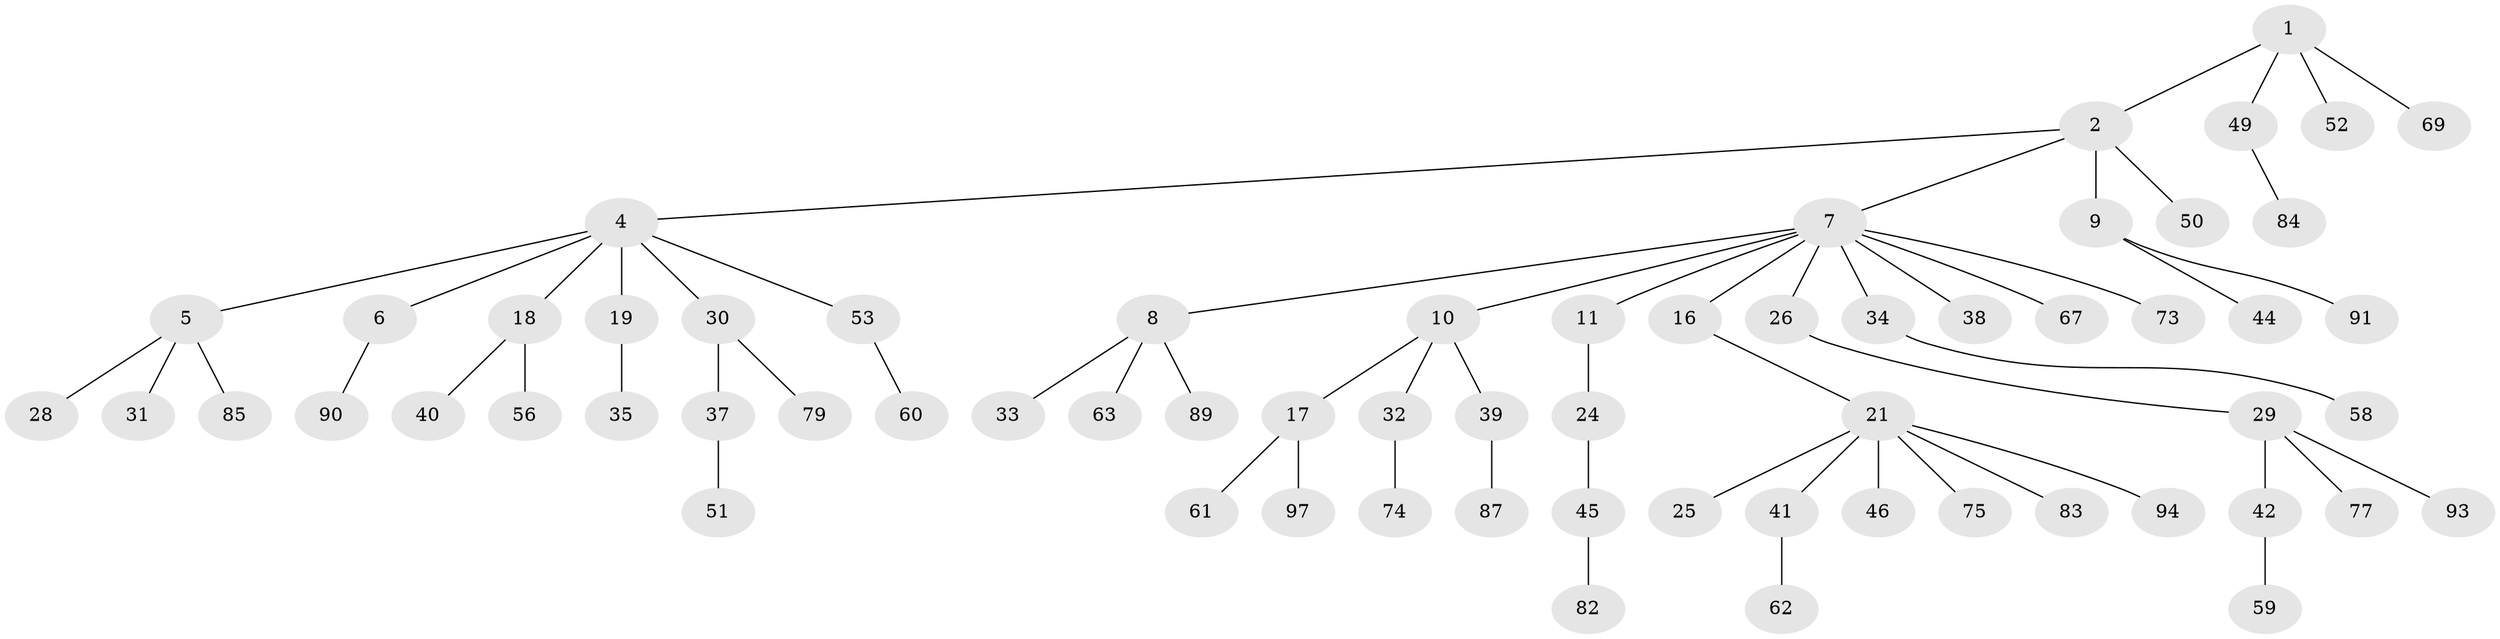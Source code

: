 // original degree distribution, {4: 0.09, 3: 0.11, 5: 0.02, 8: 0.01, 2: 0.28, 1: 0.48, 7: 0.01}
// Generated by graph-tools (version 1.1) at 2025/38/02/21/25 10:38:55]
// undirected, 65 vertices, 64 edges
graph export_dot {
graph [start="1"]
  node [color=gray90,style=filled];
  1 [super="+27"];
  2 [super="+3"];
  4 [super="+15"];
  5 [super="+23"];
  6 [super="+12"];
  7 [super="+14"];
  8 [super="+78"];
  9 [super="+13"];
  10 [super="+20"];
  11;
  16 [super="+70"];
  17 [super="+81"];
  18 [super="+22"];
  19;
  21 [super="+47"];
  24 [super="+36"];
  25;
  26 [super="+80"];
  28;
  29 [super="+66"];
  30 [super="+54"];
  31;
  32 [super="+64"];
  33;
  34 [super="+43"];
  35 [super="+100"];
  37;
  38 [super="+72"];
  39 [super="+99"];
  40;
  41 [super="+48"];
  42;
  44;
  45 [super="+55"];
  46;
  49 [super="+57"];
  50;
  51 [super="+65"];
  52;
  53 [super="+88"];
  56;
  58 [super="+92"];
  59 [super="+68"];
  60 [super="+71"];
  61;
  62;
  63;
  67;
  69;
  73 [super="+76"];
  74;
  75;
  77 [super="+96"];
  79 [super="+86"];
  82;
  83;
  84;
  85;
  87;
  89 [super="+95"];
  90;
  91 [super="+98"];
  93;
  94;
  97;
  1 -- 2;
  1 -- 52;
  1 -- 69;
  1 -- 49;
  2 -- 50;
  2 -- 9;
  2 -- 4;
  2 -- 7;
  4 -- 5;
  4 -- 6;
  4 -- 19;
  4 -- 18;
  4 -- 53;
  4 -- 30;
  5 -- 28;
  5 -- 85;
  5 -- 31;
  6 -- 90;
  7 -- 8;
  7 -- 10;
  7 -- 11;
  7 -- 38;
  7 -- 67;
  7 -- 73;
  7 -- 16;
  7 -- 26;
  7 -- 34;
  8 -- 33;
  8 -- 63;
  8 -- 89;
  9 -- 91;
  9 -- 44;
  10 -- 17;
  10 -- 39;
  10 -- 32;
  11 -- 24;
  16 -- 21;
  17 -- 61;
  17 -- 97;
  18 -- 40;
  18 -- 56;
  19 -- 35;
  21 -- 25;
  21 -- 41;
  21 -- 46;
  21 -- 83;
  21 -- 94;
  21 -- 75;
  24 -- 45;
  26 -- 29;
  29 -- 42;
  29 -- 77;
  29 -- 93;
  30 -- 37;
  30 -- 79;
  32 -- 74;
  34 -- 58;
  37 -- 51;
  39 -- 87;
  41 -- 62;
  42 -- 59;
  45 -- 82;
  49 -- 84;
  53 -- 60;
}

